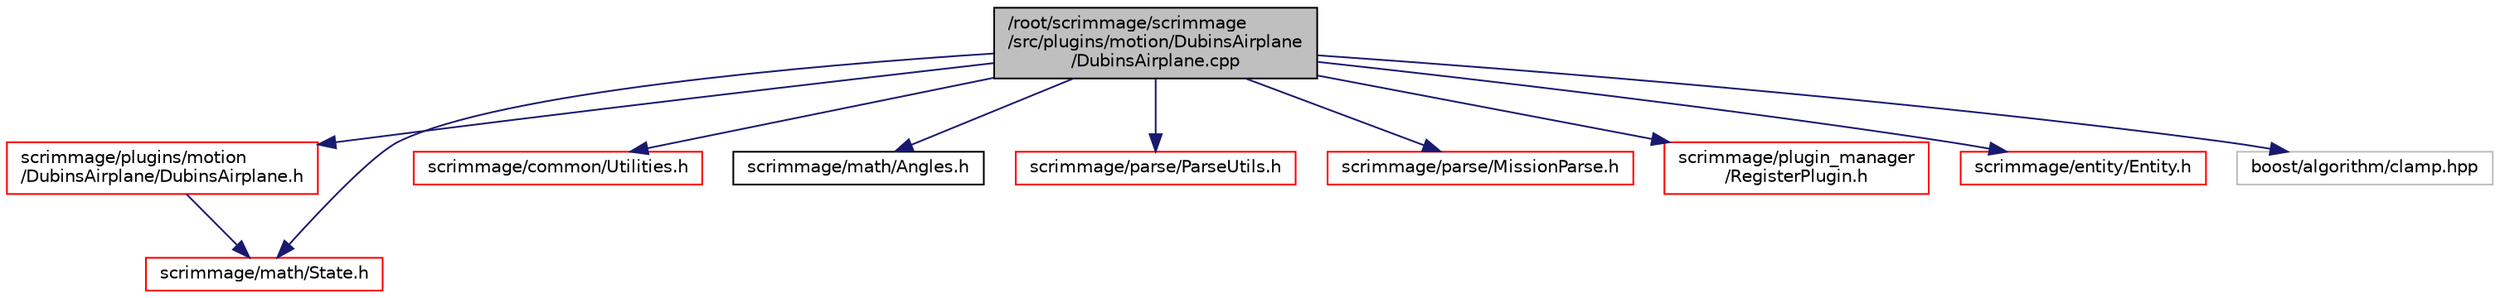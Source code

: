 digraph "/root/scrimmage/scrimmage/src/plugins/motion/DubinsAirplane/DubinsAirplane.cpp"
{
 // LATEX_PDF_SIZE
  edge [fontname="Helvetica",fontsize="10",labelfontname="Helvetica",labelfontsize="10"];
  node [fontname="Helvetica",fontsize="10",shape=record];
  Node1 [label="/root/scrimmage/scrimmage\l/src/plugins/motion/DubinsAirplane\l/DubinsAirplane.cpp",height=0.2,width=0.4,color="black", fillcolor="grey75", style="filled", fontcolor="black",tooltip="Brief file description."];
  Node1 -> Node2 [color="midnightblue",fontsize="10",style="solid",fontname="Helvetica"];
  Node2 [label="scrimmage/plugins/motion\l/DubinsAirplane/DubinsAirplane.h",height=0.2,width=0.4,color="red", fillcolor="white", style="filled",URL="$DubinsAirplane_8h.html",tooltip="Brief file description."];
  Node2 -> Node3 [color="midnightblue",fontsize="10",style="solid",fontname="Helvetica"];
  Node3 [label="scrimmage/math/State.h",height=0.2,width=0.4,color="red", fillcolor="white", style="filled",URL="$State_8h.html",tooltip="Brief file description."];
  Node1 -> Node44 [color="midnightblue",fontsize="10",style="solid",fontname="Helvetica"];
  Node44 [label="scrimmage/common/Utilities.h",height=0.2,width=0.4,color="red", fillcolor="white", style="filled",URL="$Utilities_8h.html",tooltip="Brief file description."];
  Node1 -> Node45 [color="midnightblue",fontsize="10",style="solid",fontname="Helvetica"];
  Node45 [label="scrimmage/math/Angles.h",height=0.2,width=0.4,color="black", fillcolor="white", style="filled",URL="$Angles_8h.html",tooltip="Brief file description."];
  Node1 -> Node46 [color="midnightblue",fontsize="10",style="solid",fontname="Helvetica"];
  Node46 [label="scrimmage/parse/ParseUtils.h",height=0.2,width=0.4,color="red", fillcolor="white", style="filled",URL="$ParseUtils_8h.html",tooltip="Brief file description."];
  Node1 -> Node47 [color="midnightblue",fontsize="10",style="solid",fontname="Helvetica"];
  Node47 [label="scrimmage/parse/MissionParse.h",height=0.2,width=0.4,color="red", fillcolor="white", style="filled",URL="$MissionParse_8h.html",tooltip="Brief file description."];
  Node1 -> Node50 [color="midnightblue",fontsize="10",style="solid",fontname="Helvetica"];
  Node50 [label="scrimmage/plugin_manager\l/RegisterPlugin.h",height=0.2,width=0.4,color="red", fillcolor="white", style="filled",URL="$RegisterPlugin_8h.html",tooltip="Brief file description."];
  Node1 -> Node51 [color="midnightblue",fontsize="10",style="solid",fontname="Helvetica"];
  Node51 [label="scrimmage/entity/Entity.h",height=0.2,width=0.4,color="red", fillcolor="white", style="filled",URL="$Entity_8h.html",tooltip="Brief file description."];
  Node1 -> Node3 [color="midnightblue",fontsize="10",style="solid",fontname="Helvetica"];
  Node1 -> Node54 [color="midnightblue",fontsize="10",style="solid",fontname="Helvetica"];
  Node54 [label="boost/algorithm/clamp.hpp",height=0.2,width=0.4,color="grey75", fillcolor="white", style="filled",tooltip=" "];
}
